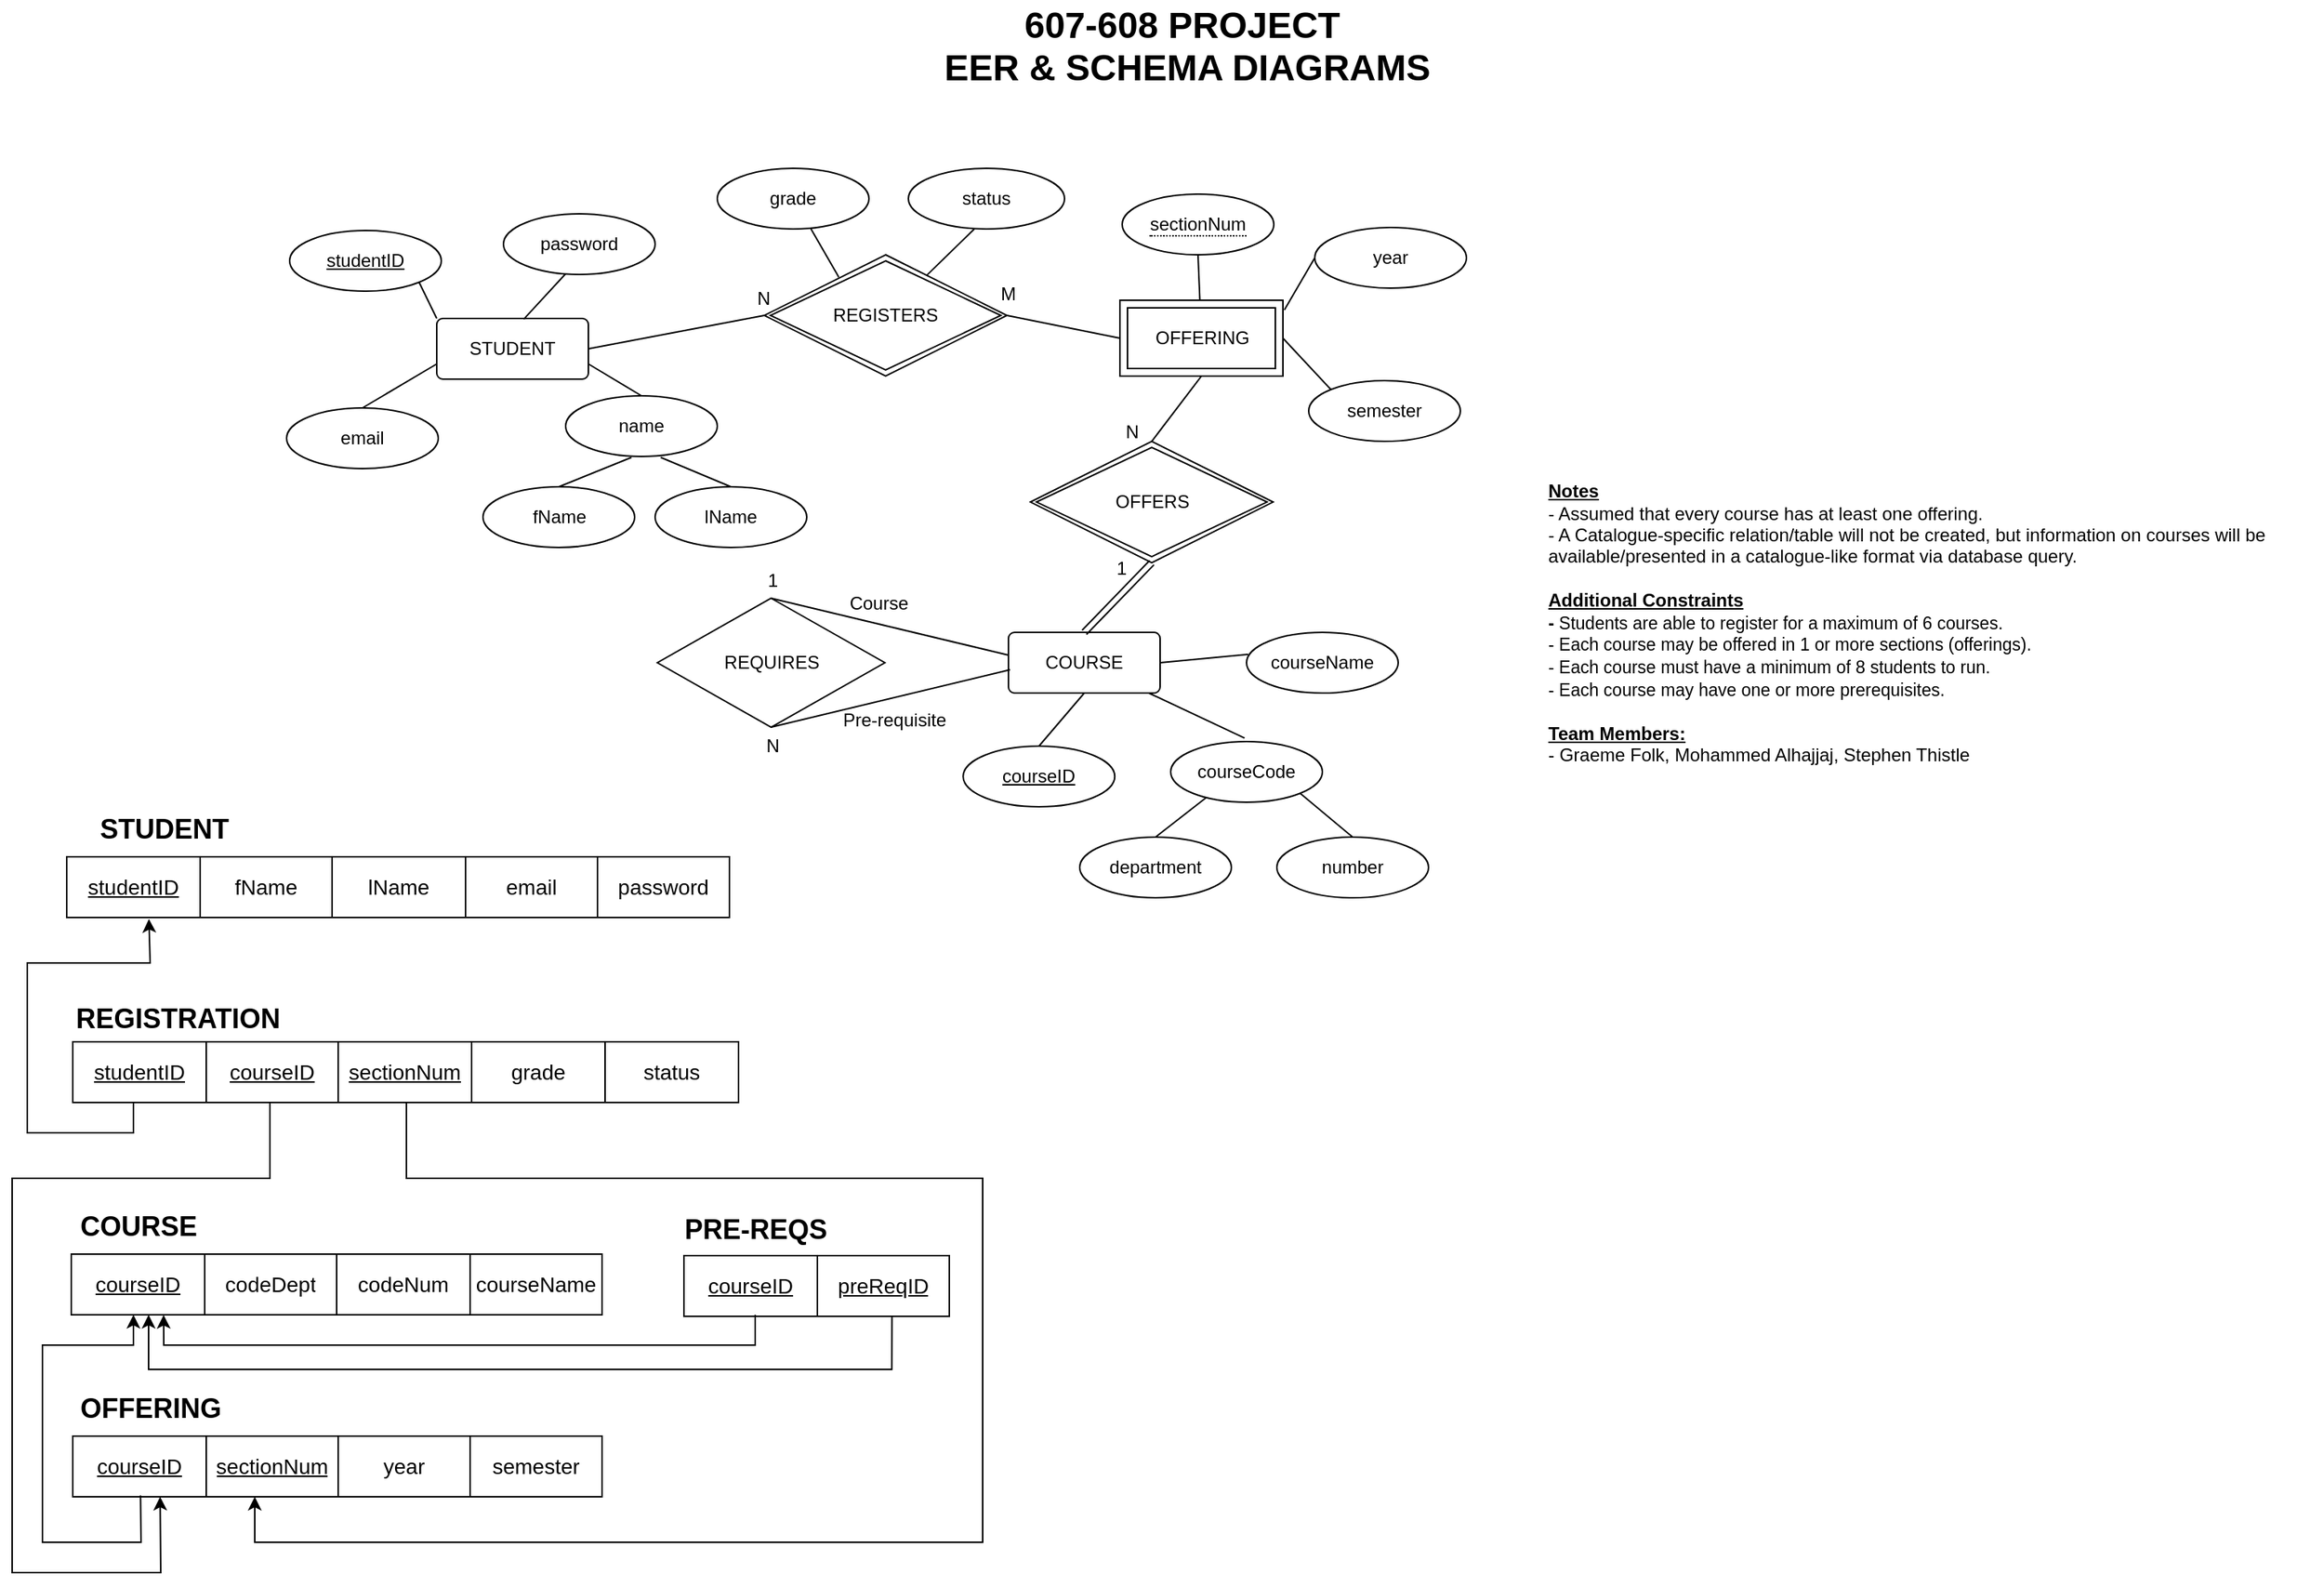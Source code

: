 <mxfile version="20.5.3" type="device"><diagram id="VqgyqqU54xISwpjxFuL8" name="Page-1"><mxGraphModel dx="2209" dy="1080" grid="1" gridSize="10" guides="1" tooltips="1" connect="1" arrows="1" fold="1" page="1" pageScale="1" pageWidth="1654" pageHeight="1169" math="0" shadow="0"><root><mxCell id="0"/><mxCell id="1" parent="0"/><mxCell id="hHO8GgRLqMGiPSyvXYs8-35" value="&lt;div&gt;&lt;b&gt;&lt;u&gt;Notes&lt;/u&gt;&lt;/b&gt;&lt;/div&gt;&lt;div&gt;- Assumed that every course has at least one offering.&lt;/div&gt;&lt;div&gt;- A Catalogue-specific relation/table will not be created, but information on courses will be available/presented in a catal&lt;span style=&quot;white-space: pre;&quot;&gt;ogue-like format via database query.&lt;/span&gt;&lt;/div&gt;&lt;div&gt;&lt;br&gt;&lt;/div&gt;&lt;div&gt;&lt;b&gt;&lt;u&gt;Additional Constraints&lt;/u&gt;&lt;/b&gt;&lt;/div&gt;&lt;div&gt;&lt;span style=&quot;font-size: 11.5px;&quot;&gt;&lt;b&gt;-&amp;nbsp;&lt;/b&gt;Students are able to register for a maximum of 6 courses.&lt;/span&gt;&lt;/div&gt;&lt;div&gt;&lt;span style=&quot;font-size: 11.5px;&quot;&gt;- Each course may be offered in 1 or more sections (offerings).&lt;/span&gt;&lt;/div&gt;&lt;div&gt;&lt;span style=&quot;font-size: 11.5px;&quot;&gt;- Each course must have a minimum of 8 students to run.&lt;/span&gt;&lt;/div&gt;&lt;div&gt;&lt;span style=&quot;font-size: 11.5px;&quot;&gt;- Each course may have one or more prerequisites.&amp;nbsp;&lt;/span&gt;&lt;/div&gt;&lt;div&gt;&lt;br&gt;&lt;/div&gt;&lt;div&gt;&lt;b&gt;&lt;u&gt;Team Members:&lt;/u&gt;&lt;/b&gt;&lt;/div&gt;&lt;div&gt;- Graeme Folk, Mohammed Alhajjaj, Stephen Thistle&lt;/div&gt;" style="text;strokeColor=none;fillColor=none;html=1;whiteSpace=wrap;verticalAlign=middle;overflow=hidden;" parent="1" vertex="1"><mxGeometry x="1090" y="330" width="512.5" height="220" as="geometry"/></mxCell><mxCell id="32PP_eOArhLJbw_r9V2V-1" value="STUDENT" style="rounded=1;arcSize=10;whiteSpace=wrap;html=1;align=center;" parent="1" vertex="1"><mxGeometry x="359" y="239" width="100" height="40" as="geometry"/></mxCell><mxCell id="32PP_eOArhLJbw_r9V2V-2" value="" style="endArrow=none;html=1;rounded=0;entryX=1;entryY=0.75;entryDx=0;entryDy=0;exitX=0.5;exitY=0;exitDx=0;exitDy=0;" parent="1" source="32PP_eOArhLJbw_r9V2V-3" target="32PP_eOArhLJbw_r9V2V-1" edge="1"><mxGeometry relative="1" as="geometry"><mxPoint x="487" y="293" as="sourcePoint"/><mxPoint x="563" y="169" as="targetPoint"/></mxGeometry></mxCell><mxCell id="32PP_eOArhLJbw_r9V2V-3" value="name" style="ellipse;whiteSpace=wrap;html=1;align=center;" parent="1" vertex="1"><mxGeometry x="444" y="290" width="100" height="40" as="geometry"/></mxCell><mxCell id="32PP_eOArhLJbw_r9V2V-5" value="" style="endArrow=none;html=1;rounded=0;entryX=0.573;entryY=0.014;entryDx=0;entryDy=0;exitX=0.416;exitY=0.972;exitDx=0;exitDy=0;exitPerimeter=0;entryPerimeter=0;" parent="1" source="32PP_eOArhLJbw_r9V2V-6" target="32PP_eOArhLJbw_r9V2V-1" edge="1"><mxGeometry relative="1" as="geometry"><mxPoint x="447" y="209" as="sourcePoint"/><mxPoint x="436" y="159" as="targetPoint"/></mxGeometry></mxCell><mxCell id="32PP_eOArhLJbw_r9V2V-6" value="password" style="ellipse;whiteSpace=wrap;html=1;align=center;" parent="1" vertex="1"><mxGeometry x="403" y="170" width="100" height="40" as="geometry"/></mxCell><mxCell id="32PP_eOArhLJbw_r9V2V-7" value="" style="endArrow=none;html=1;rounded=0;entryX=0;entryY=0;entryDx=0;entryDy=0;exitX=1;exitY=1;exitDx=0;exitDy=0;" parent="1" source="32PP_eOArhLJbw_r9V2V-8" target="32PP_eOArhLJbw_r9V2V-1" edge="1"><mxGeometry relative="1" as="geometry"><mxPoint x="478.5" y="94" as="sourcePoint"/><mxPoint x="204" y="179" as="targetPoint"/></mxGeometry></mxCell><mxCell id="32PP_eOArhLJbw_r9V2V-8" value="&lt;u&gt;studentID&lt;/u&gt;" style="ellipse;whiteSpace=wrap;html=1;align=center;" parent="1" vertex="1"><mxGeometry x="262" y="181" width="100" height="40" as="geometry"/></mxCell><mxCell id="32PP_eOArhLJbw_r9V2V-9" value="" style="endArrow=none;html=1;rounded=0;entryX=0;entryY=0.75;entryDx=0;entryDy=0;exitX=0.5;exitY=0;exitDx=0;exitDy=0;" parent="1" source="32PP_eOArhLJbw_r9V2V-10" target="32PP_eOArhLJbw_r9V2V-1" edge="1"><mxGeometry relative="1" as="geometry"><mxPoint x="478.5" y="224" as="sourcePoint"/><mxPoint x="204" y="309" as="targetPoint"/></mxGeometry></mxCell><mxCell id="32PP_eOArhLJbw_r9V2V-10" value="email" style="ellipse;whiteSpace=wrap;html=1;align=center;" parent="1" vertex="1"><mxGeometry x="260" y="298" width="100" height="40" as="geometry"/></mxCell><mxCell id="32PP_eOArhLJbw_r9V2V-13" value="" style="endArrow=none;html=1;rounded=0;exitX=0;exitY=0.5;exitDx=0;exitDy=0;entryX=1;entryY=0.5;entryDx=0;entryDy=0;" parent="1" source="32PP_eOArhLJbw_r9V2V-53" target="32PP_eOArhLJbw_r9V2V-1" edge="1"><mxGeometry relative="1" as="geometry"><mxPoint x="585" y="237" as="sourcePoint"/><mxPoint x="465" y="267" as="targetPoint"/></mxGeometry></mxCell><mxCell id="32PP_eOArhLJbw_r9V2V-14" value="" style="endArrow=none;html=1;rounded=0;entryX=1;entryY=0.5;entryDx=0;entryDy=0;exitX=0;exitY=0.5;exitDx=0;exitDy=0;" parent="1" source="32PP_eOArhLJbw_r9V2V-18" target="32PP_eOArhLJbw_r9V2V-53" edge="1"><mxGeometry relative="1" as="geometry"><mxPoint x="825" y="257" as="sourcePoint"/><mxPoint x="738.12" y="237" as="targetPoint"/></mxGeometry></mxCell><mxCell id="32PP_eOArhLJbw_r9V2V-15" value="" style="endArrow=none;html=1;rounded=0;exitX=0.613;exitY=0.979;exitDx=0;exitDy=0;entryX=0.307;entryY=0.185;entryDx=0;entryDy=0;exitPerimeter=0;entryPerimeter=0;" parent="1" source="32PP_eOArhLJbw_r9V2V-16" target="32PP_eOArhLJbw_r9V2V-53" edge="1"><mxGeometry relative="1" as="geometry"><mxPoint x="964" y="62" as="sourcePoint"/><mxPoint x="623.28" y="217" as="targetPoint"/></mxGeometry></mxCell><mxCell id="32PP_eOArhLJbw_r9V2V-16" value="grade" style="ellipse;whiteSpace=wrap;html=1;align=center;" parent="1" vertex="1"><mxGeometry x="544" y="140" width="100" height="40" as="geometry"/></mxCell><mxCell id="32PP_eOArhLJbw_r9V2V-18" value="OFFERING" style="shape=ext;margin=3;double=1;whiteSpace=wrap;html=1;align=center;" parent="1" vertex="1"><mxGeometry x="809.5" y="227" width="107.5" height="50" as="geometry"/></mxCell><mxCell id="32PP_eOArhLJbw_r9V2V-20" value="M" style="resizable=0;html=1;align=right;verticalAlign=bottom;" parent="1" connectable="0" vertex="1"><mxGeometry x="741.121" y="231.998" as="geometry"/></mxCell><mxCell id="32PP_eOArhLJbw_r9V2V-24" value="N" style="resizable=0;html=1;align=right;verticalAlign=bottom;" parent="1" connectable="0" vertex="1"><mxGeometry x="580.621" y="226.998" as="geometry"><mxPoint x="-1" y="8" as="offset"/></mxGeometry></mxCell><mxCell id="32PP_eOArhLJbw_r9V2V-25" value="COURSE" style="rounded=1;arcSize=10;whiteSpace=wrap;html=1;align=center;" parent="1" vertex="1"><mxGeometry x="736" y="446" width="100" height="40" as="geometry"/></mxCell><mxCell id="32PP_eOArhLJbw_r9V2V-27" value="OFFERS" style="shape=rhombus;double=1;perimeter=rhombusPerimeter;whiteSpace=wrap;html=1;align=center;" parent="1" vertex="1"><mxGeometry x="750.5" y="320.03" width="160" height="80" as="geometry"/></mxCell><mxCell id="32PP_eOArhLJbw_r9V2V-28" value="1" style="resizable=0;html=1;align=right;verticalAlign=bottom;" parent="1" connectable="0" vertex="1"><mxGeometry x="814.503" y="412.998" as="geometry"/></mxCell><mxCell id="32PP_eOArhLJbw_r9V2V-29" value="N" style="resizable=0;html=1;align=right;verticalAlign=bottom;" parent="1" connectable="0" vertex="1"><mxGeometry x="821.871" y="317.996" as="geometry"><mxPoint x="1" y="5" as="offset"/></mxGeometry></mxCell><mxCell id="32PP_eOArhLJbw_r9V2V-31" value="" style="endArrow=none;html=1;rounded=0;entryX=0.5;entryY=0;entryDx=0;entryDy=0;exitX=0.5;exitY=1;exitDx=0;exitDy=0;" parent="1" source="32PP_eOArhLJbw_r9V2V-18" target="32PP_eOArhLJbw_r9V2V-27" edge="1"><mxGeometry relative="1" as="geometry"><mxPoint x="863.75" y="262" as="sourcePoint"/><mxPoint x="756.5" y="262" as="targetPoint"/></mxGeometry></mxCell><mxCell id="32PP_eOArhLJbw_r9V2V-33" value="" style="endArrow=none;html=1;rounded=0;exitX=0.5;exitY=0;exitDx=0;exitDy=0;entryX=0.5;entryY=1;entryDx=0;entryDy=0;" parent="1" source="32PP_eOArhLJbw_r9V2V-34" target="32PP_eOArhLJbw_r9V2V-25" edge="1"><mxGeometry relative="1" as="geometry"><mxPoint x="1104.25" y="450" as="sourcePoint"/><mxPoint x="777.25" y="600" as="targetPoint"/></mxGeometry></mxCell><mxCell id="32PP_eOArhLJbw_r9V2V-34" value="courseID" style="ellipse;whiteSpace=wrap;html=1;align=center;fontStyle=4" parent="1" vertex="1"><mxGeometry x="706.12" y="521" width="100" height="40" as="geometry"/></mxCell><mxCell id="32PP_eOArhLJbw_r9V2V-35" value="" style="endArrow=none;html=1;rounded=0;exitX=0.5;exitY=1;exitDx=0;exitDy=0;" parent="1" source="32PP_eOArhLJbw_r9V2V-37" target="32PP_eOArhLJbw_r9V2V-18" edge="1"><mxGeometry relative="1" as="geometry"><mxPoint x="901.3" y="186.16" as="sourcePoint"/><mxPoint x="1019.375" y="227" as="targetPoint"/></mxGeometry></mxCell><mxCell id="32PP_eOArhLJbw_r9V2V-37" value="&lt;span style=&quot;border-bottom: 1px dotted&quot;&gt;sectionNum&lt;/span&gt;" style="ellipse;whiteSpace=wrap;html=1;align=center;" parent="1" vertex="1"><mxGeometry x="811" y="157" width="100" height="40" as="geometry"/></mxCell><mxCell id="32PP_eOArhLJbw_r9V2V-41" value="" style="endArrow=none;html=1;rounded=0;exitX=0.01;exitY=0.363;exitDx=0;exitDy=0;entryX=1;entryY=0.5;entryDx=0;entryDy=0;exitPerimeter=0;" parent="1" source="32PP_eOArhLJbw_r9V2V-43" target="32PP_eOArhLJbw_r9V2V-25" edge="1"><mxGeometry relative="1" as="geometry"><mxPoint x="646.233" y="480.809" as="sourcePoint"/><mxPoint x="829" y="466.0" as="targetPoint"/></mxGeometry></mxCell><mxCell id="32PP_eOArhLJbw_r9V2V-43" value="courseName" style="ellipse;whiteSpace=wrap;html=1;align=center;" parent="1" vertex="1"><mxGeometry x="893" y="446" width="100" height="40" as="geometry"/></mxCell><mxCell id="32PP_eOArhLJbw_r9V2V-47" value="REQUIRES" style="shape=rhombus;perimeter=rhombusPerimeter;whiteSpace=wrap;html=1;align=center;" parent="1" vertex="1"><mxGeometry x="504.5" y="423.5" width="150" height="85" as="geometry"/></mxCell><mxCell id="32PP_eOArhLJbw_r9V2V-48" value="" style="endArrow=none;html=1;rounded=0;exitX=0;exitY=0.375;exitDx=0;exitDy=0;exitPerimeter=0;entryX=0.5;entryY=0;entryDx=0;entryDy=0;" parent="1" source="32PP_eOArhLJbw_r9V2V-25" target="32PP_eOArhLJbw_r9V2V-47" edge="1"><mxGeometry relative="1" as="geometry"><mxPoint x="686" y="370" as="sourcePoint"/><mxPoint x="570" y="421" as="targetPoint"/></mxGeometry></mxCell><mxCell id="32PP_eOArhLJbw_r9V2V-49" value="" style="endArrow=none;html=1;rounded=0;exitX=0.011;exitY=0.616;exitDx=0;exitDy=0;entryX=0.5;entryY=1;entryDx=0;entryDy=0;exitPerimeter=0;" parent="1" source="32PP_eOArhLJbw_r9V2V-25" target="32PP_eOArhLJbw_r9V2V-47" edge="1"><mxGeometry relative="1" as="geometry"><mxPoint x="750" y="471" as="sourcePoint"/><mxPoint x="577.5" y="433.5" as="targetPoint"/></mxGeometry></mxCell><mxCell id="32PP_eOArhLJbw_r9V2V-51" value="1" style="resizable=0;html=1;align=right;verticalAlign=bottom;" parent="1" connectable="0" vertex="1"><mxGeometry x="584.003" y="420.498" as="geometry"/></mxCell><mxCell id="32PP_eOArhLJbw_r9V2V-52" value="N" style="resizable=0;html=1;align=right;verticalAlign=bottom;direction=south;" parent="1" connectable="0" vertex="1"><mxGeometry x="585.003" y="529.998" as="geometry"/></mxCell><mxCell id="32PP_eOArhLJbw_r9V2V-53" value="REGISTERS" style="shape=rhombus;double=1;perimeter=rhombusPerimeter;whiteSpace=wrap;html=1;align=center;" parent="1" vertex="1"><mxGeometry x="575" y="197" width="160" height="80" as="geometry"/></mxCell><mxCell id="32PP_eOArhLJbw_r9V2V-54" value="" style="shape=link;html=1;rounded=0;entryX=0.5;entryY=0;entryDx=0;entryDy=0;exitX=0.5;exitY=1;exitDx=0;exitDy=0;" parent="1" source="32PP_eOArhLJbw_r9V2V-27" target="32PP_eOArhLJbw_r9V2V-25" edge="1"><mxGeometry relative="1" as="geometry"><mxPoint x="845.5" y="404.03" as="sourcePoint"/><mxPoint x="829" y="194" as="targetPoint"/></mxGeometry></mxCell><mxCell id="32PP_eOArhLJbw_r9V2V-57" value="Course" style="resizable=0;html=1;align=right;verticalAlign=bottom;" parent="1" connectable="0" vertex="1"><mxGeometry x="670.001" y="435.998" as="geometry"/></mxCell><mxCell id="32PP_eOArhLJbw_r9V2V-58" value="Pre-requisite" style="resizable=0;html=1;align=right;verticalAlign=bottom;" parent="1" connectable="0" vertex="1"><mxGeometry x="695.501" y="512.998" as="geometry"/></mxCell><mxCell id="32PP_eOArhLJbw_r9V2V-59" value="department" style="ellipse;whiteSpace=wrap;html=1;align=center;" parent="1" vertex="1"><mxGeometry x="783" y="581" width="100" height="40" as="geometry"/></mxCell><mxCell id="32PP_eOArhLJbw_r9V2V-60" value="" style="endArrow=none;html=1;rounded=0;entryX=0.5;entryY=0;entryDx=0;entryDy=0;exitX=0.235;exitY=0.921;exitDx=0;exitDy=0;exitPerimeter=0;" parent="1" source="32PP_eOArhLJbw_r9V2V-112" target="32PP_eOArhLJbw_r9V2V-59" edge="1"><mxGeometry relative="1" as="geometry"><mxPoint x="923" y="491" as="sourcePoint"/><mxPoint x="839" y="476.0" as="targetPoint"/></mxGeometry></mxCell><mxCell id="32PP_eOArhLJbw_r9V2V-61" value="number" style="ellipse;whiteSpace=wrap;html=1;align=center;" parent="1" vertex="1"><mxGeometry x="913" y="581.03" width="100" height="40" as="geometry"/></mxCell><mxCell id="32PP_eOArhLJbw_r9V2V-62" value="" style="endArrow=none;html=1;rounded=0;entryX=0.5;entryY=0;entryDx=0;entryDy=0;exitX=1;exitY=1;exitDx=0;exitDy=0;" parent="1" source="32PP_eOArhLJbw_r9V2V-112" target="32PP_eOArhLJbw_r9V2V-61" edge="1"><mxGeometry relative="1" as="geometry"><mxPoint x="943" y="491" as="sourcePoint"/><mxPoint x="880.0" y="531.0" as="targetPoint"/></mxGeometry></mxCell><mxCell id="32PP_eOArhLJbw_r9V2V-63" value="" style="shape=table;startSize=0;container=1;collapsible=0;childLayout=tableLayout;fontSize=14;" parent="1" vertex="1"><mxGeometry x="115" y="594" width="437" height="40" as="geometry"/></mxCell><mxCell id="32PP_eOArhLJbw_r9V2V-64" value="" style="shape=tableRow;horizontal=0;startSize=0;swimlaneHead=0;swimlaneBody=0;top=0;left=0;bottom=0;right=0;collapsible=0;dropTarget=0;fillColor=none;points=[[0,0.5],[1,0.5]];portConstraint=eastwest;fontSize=14;" parent="32PP_eOArhLJbw_r9V2V-63" vertex="1"><mxGeometry width="437" height="40" as="geometry"/></mxCell><mxCell id="32PP_eOArhLJbw_r9V2V-65" value="&lt;u&gt;studentID&lt;/u&gt;" style="shape=partialRectangle;html=1;whiteSpace=wrap;connectable=0;overflow=hidden;fillColor=none;top=0;left=0;bottom=0;right=0;pointerEvents=1;fontSize=14;" parent="32PP_eOArhLJbw_r9V2V-64" vertex="1"><mxGeometry width="88" height="40" as="geometry"><mxRectangle width="88" height="40" as="alternateBounds"/></mxGeometry></mxCell><mxCell id="32PP_eOArhLJbw_r9V2V-66" value="fName" style="shape=partialRectangle;html=1;whiteSpace=wrap;connectable=0;overflow=hidden;fillColor=none;top=0;left=0;bottom=0;right=0;pointerEvents=1;fontSize=14;" parent="32PP_eOArhLJbw_r9V2V-64" vertex="1"><mxGeometry x="88" width="87" height="40" as="geometry"><mxRectangle width="87" height="40" as="alternateBounds"/></mxGeometry></mxCell><mxCell id="32PP_eOArhLJbw_r9V2V-67" value="lName" style="shape=partialRectangle;html=1;whiteSpace=wrap;connectable=0;overflow=hidden;fillColor=none;top=0;left=0;bottom=0;right=0;pointerEvents=1;fontSize=14;" parent="32PP_eOArhLJbw_r9V2V-64" vertex="1"><mxGeometry x="175" width="88" height="40" as="geometry"><mxRectangle width="88" height="40" as="alternateBounds"/></mxGeometry></mxCell><mxCell id="32PP_eOArhLJbw_r9V2V-68" value="email" style="shape=partialRectangle;html=1;whiteSpace=wrap;connectable=0;overflow=hidden;fillColor=none;top=0;left=0;bottom=0;right=0;pointerEvents=1;fontSize=14;" parent="32PP_eOArhLJbw_r9V2V-64" vertex="1"><mxGeometry x="263" width="87" height="40" as="geometry"><mxRectangle width="87" height="40" as="alternateBounds"/></mxGeometry></mxCell><mxCell id="32PP_eOArhLJbw_r9V2V-111" value="password" style="shape=partialRectangle;html=1;whiteSpace=wrap;connectable=0;overflow=hidden;fillColor=none;top=0;left=0;bottom=0;right=0;pointerEvents=1;fontSize=14;" parent="32PP_eOArhLJbw_r9V2V-64" vertex="1"><mxGeometry x="350" width="87" height="40" as="geometry"><mxRectangle width="87" height="40" as="alternateBounds"/></mxGeometry></mxCell><mxCell id="32PP_eOArhLJbw_r9V2V-69" value="&lt;font style=&quot;font-size: 18px;&quot;&gt;STUDENT&lt;/font&gt;" style="text;strokeColor=none;fillColor=none;html=1;fontSize=24;fontStyle=1;verticalAlign=middle;align=center;" parent="1" vertex="1"><mxGeometry x="129" y="554" width="100" height="40" as="geometry"/></mxCell><mxCell id="32PP_eOArhLJbw_r9V2V-70" value="fName" style="ellipse;whiteSpace=wrap;html=1;align=center;" parent="1" vertex="1"><mxGeometry x="389.5" y="350" width="100" height="40" as="geometry"/></mxCell><mxCell id="32PP_eOArhLJbw_r9V2V-71" value="" style="endArrow=none;html=1;rounded=0;entryX=0.5;entryY=0;entryDx=0;entryDy=0;exitX=0.434;exitY=1.016;exitDx=0;exitDy=0;exitPerimeter=0;" parent="1" source="32PP_eOArhLJbw_r9V2V-3" target="32PP_eOArhLJbw_r9V2V-70" edge="1"><mxGeometry relative="1" as="geometry"><mxPoint x="483" y="340" as="sourcePoint"/><mxPoint x="593" y="274.5" as="targetPoint"/></mxGeometry></mxCell><mxCell id="32PP_eOArhLJbw_r9V2V-72" value="lName" style="ellipse;whiteSpace=wrap;html=1;align=center;" parent="1" vertex="1"><mxGeometry x="503" y="350" width="100" height="40" as="geometry"/></mxCell><mxCell id="32PP_eOArhLJbw_r9V2V-73" value="" style="endArrow=none;html=1;rounded=0;entryX=0.5;entryY=0;entryDx=0;entryDy=0;exitX=0.627;exitY=1.016;exitDx=0;exitDy=0;exitPerimeter=0;" parent="1" source="32PP_eOArhLJbw_r9V2V-3" target="32PP_eOArhLJbw_r9V2V-72" edge="1"><mxGeometry relative="1" as="geometry"><mxPoint x="510.12" y="359.5" as="sourcePoint"/><mxPoint x="634.0" y="329.5" as="targetPoint"/></mxGeometry></mxCell><mxCell id="32PP_eOArhLJbw_r9V2V-74" value="" style="shape=table;startSize=0;container=1;collapsible=0;childLayout=tableLayout;fontSize=14;" parent="1" vertex="1"><mxGeometry x="119" y="715.97" width="439" height="39.99" as="geometry"/></mxCell><mxCell id="32PP_eOArhLJbw_r9V2V-75" value="" style="shape=tableRow;horizontal=0;startSize=0;swimlaneHead=0;swimlaneBody=0;top=0;left=0;bottom=0;right=0;collapsible=0;dropTarget=0;fillColor=none;points=[[0,0.5],[1,0.5]];portConstraint=eastwest;fontSize=14;movable=0;resizable=0;rotatable=0;deletable=0;editable=0;connectable=0;" parent="32PP_eOArhLJbw_r9V2V-74" vertex="1"><mxGeometry width="439" height="40" as="geometry"/></mxCell><mxCell id="32PP_eOArhLJbw_r9V2V-76" value="&lt;u&gt;studentID&lt;/u&gt;" style="shape=partialRectangle;html=1;whiteSpace=wrap;connectable=0;overflow=hidden;fillColor=none;top=0;left=0;bottom=0;right=0;pointerEvents=1;fontSize=14;" parent="32PP_eOArhLJbw_r9V2V-75" vertex="1"><mxGeometry width="88" height="40" as="geometry"><mxRectangle width="88" height="40" as="alternateBounds"/></mxGeometry></mxCell><mxCell id="32PP_eOArhLJbw_r9V2V-77" value="&lt;u&gt;courseID&lt;/u&gt;" style="shape=partialRectangle;html=1;whiteSpace=wrap;connectable=0;overflow=hidden;fillColor=none;top=0;left=0;bottom=0;right=0;pointerEvents=1;fontSize=14;" parent="32PP_eOArhLJbw_r9V2V-75" vertex="1"><mxGeometry x="88" width="87" height="40" as="geometry"><mxRectangle width="87" height="40" as="alternateBounds"/></mxGeometry></mxCell><mxCell id="32PP_eOArhLJbw_r9V2V-78" value="&lt;u&gt;sectionNum&lt;/u&gt;" style="shape=partialRectangle;html=1;whiteSpace=wrap;connectable=0;overflow=hidden;fillColor=none;top=0;left=0;bottom=0;right=0;pointerEvents=1;fontSize=14;" parent="32PP_eOArhLJbw_r9V2V-75" vertex="1"><mxGeometry x="175" width="88" height="40" as="geometry"><mxRectangle width="88" height="40" as="alternateBounds"/></mxGeometry></mxCell><mxCell id="8QyhVxJQzOs2oL3HDcfx-3" value="grade" style="shape=partialRectangle;html=1;whiteSpace=wrap;connectable=0;overflow=hidden;fillColor=none;top=0;left=0;bottom=0;right=0;pointerEvents=1;fontSize=14;" vertex="1" parent="32PP_eOArhLJbw_r9V2V-75"><mxGeometry x="263" width="88" height="40" as="geometry"><mxRectangle width="88" height="40" as="alternateBounds"/></mxGeometry></mxCell><mxCell id="8QyhVxJQzOs2oL3HDcfx-4" value="status" style="shape=partialRectangle;html=1;whiteSpace=wrap;connectable=0;overflow=hidden;fillColor=none;top=0;left=0;bottom=0;right=0;pointerEvents=1;fontSize=14;" vertex="1" parent="32PP_eOArhLJbw_r9V2V-75"><mxGeometry x="351" width="88" height="40" as="geometry"><mxRectangle width="88" height="40" as="alternateBounds"/></mxGeometry></mxCell><mxCell id="32PP_eOArhLJbw_r9V2V-80" value="&lt;font size=&quot;4&quot;&gt;REGISTRATION&lt;/font&gt;" style="text;strokeColor=none;fillColor=none;html=1;fontSize=24;fontStyle=1;verticalAlign=middle;align=center;" parent="1" vertex="1"><mxGeometry x="138" y="678.97" width="100" height="40" as="geometry"/></mxCell><mxCell id="32PP_eOArhLJbw_r9V2V-81" value="" style="shape=table;startSize=0;container=1;collapsible=0;childLayout=tableLayout;fontSize=14;" parent="1" vertex="1"><mxGeometry x="119" y="976" width="349" height="39.97" as="geometry"/></mxCell><mxCell id="32PP_eOArhLJbw_r9V2V-82" value="" style="shape=tableRow;horizontal=0;startSize=0;swimlaneHead=0;swimlaneBody=0;top=0;left=0;bottom=0;right=0;collapsible=0;dropTarget=0;fillColor=none;points=[[0,0.5],[1,0.5]];portConstraint=eastwest;fontSize=14;" parent="32PP_eOArhLJbw_r9V2V-81" vertex="1"><mxGeometry width="349" height="40" as="geometry"/></mxCell><mxCell id="32PP_eOArhLJbw_r9V2V-83" value="&lt;u&gt;courseID&lt;/u&gt;" style="shape=partialRectangle;html=1;whiteSpace=wrap;connectable=0;overflow=hidden;fillColor=none;top=0;left=0;bottom=0;right=0;pointerEvents=1;fontSize=14;" parent="32PP_eOArhLJbw_r9V2V-82" vertex="1"><mxGeometry width="88" height="40" as="geometry"><mxRectangle width="88" height="40" as="alternateBounds"/></mxGeometry></mxCell><mxCell id="32PP_eOArhLJbw_r9V2V-84" value="&lt;u&gt;sectionNum&lt;/u&gt;" style="shape=partialRectangle;html=1;whiteSpace=wrap;connectable=0;overflow=hidden;fillColor=none;top=0;left=0;bottom=0;right=0;pointerEvents=1;fontSize=14;" parent="32PP_eOArhLJbw_r9V2V-82" vertex="1"><mxGeometry x="88" width="87" height="40" as="geometry"><mxRectangle width="87" height="40" as="alternateBounds"/></mxGeometry></mxCell><mxCell id="8QyhVxJQzOs2oL3HDcfx-5" value="year" style="shape=partialRectangle;html=1;whiteSpace=wrap;connectable=0;overflow=hidden;fillColor=none;top=0;left=0;bottom=0;right=0;pointerEvents=1;fontSize=14;" vertex="1" parent="32PP_eOArhLJbw_r9V2V-82"><mxGeometry x="175" width="87" height="40" as="geometry"><mxRectangle width="87" height="40" as="alternateBounds"/></mxGeometry></mxCell><mxCell id="8QyhVxJQzOs2oL3HDcfx-6" value="semester" style="shape=partialRectangle;html=1;whiteSpace=wrap;connectable=0;overflow=hidden;fillColor=none;top=0;left=0;bottom=0;right=0;pointerEvents=1;fontSize=14;" vertex="1" parent="32PP_eOArhLJbw_r9V2V-82"><mxGeometry x="262" width="87" height="40" as="geometry"><mxRectangle width="87" height="40" as="alternateBounds"/></mxGeometry></mxCell><mxCell id="32PP_eOArhLJbw_r9V2V-87" value="&lt;font size=&quot;4&quot;&gt;OFFERING&lt;/font&gt;" style="text;strokeColor=none;fillColor=none;html=1;fontSize=24;fontStyle=1;verticalAlign=middle;align=center;" parent="1" vertex="1"><mxGeometry x="120" y="935.97" width="100" height="40" as="geometry"/></mxCell><mxCell id="32PP_eOArhLJbw_r9V2V-92" value="" style="shape=table;startSize=0;container=1;collapsible=0;childLayout=tableLayout;fontSize=14;" parent="1" vertex="1"><mxGeometry x="118" y="856" width="350" height="40" as="geometry"/></mxCell><mxCell id="32PP_eOArhLJbw_r9V2V-93" value="" style="shape=tableRow;horizontal=0;startSize=0;swimlaneHead=0;swimlaneBody=0;top=0;left=0;bottom=0;right=0;collapsible=0;dropTarget=0;fillColor=none;points=[[0,0.5],[1,0.5]];portConstraint=eastwest;fontSize=14;" parent="32PP_eOArhLJbw_r9V2V-92" vertex="1"><mxGeometry width="350" height="40" as="geometry"/></mxCell><mxCell id="32PP_eOArhLJbw_r9V2V-94" value="&lt;u&gt;courseID&lt;/u&gt;" style="shape=partialRectangle;html=1;whiteSpace=wrap;connectable=0;overflow=hidden;fillColor=none;top=0;left=0;bottom=0;right=0;pointerEvents=1;fontSize=14;" parent="32PP_eOArhLJbw_r9V2V-93" vertex="1"><mxGeometry width="88" height="40" as="geometry"><mxRectangle width="88" height="40" as="alternateBounds"/></mxGeometry></mxCell><mxCell id="32PP_eOArhLJbw_r9V2V-95" value="codeDept" style="shape=partialRectangle;html=1;whiteSpace=wrap;connectable=0;overflow=hidden;fillColor=none;top=0;left=0;bottom=0;right=0;pointerEvents=1;fontSize=14;" parent="32PP_eOArhLJbw_r9V2V-93" vertex="1"><mxGeometry x="88" width="87" height="40" as="geometry"><mxRectangle width="87" height="40" as="alternateBounds"/></mxGeometry></mxCell><mxCell id="32PP_eOArhLJbw_r9V2V-96" value="codeNum" style="shape=partialRectangle;html=1;whiteSpace=wrap;connectable=0;overflow=hidden;fillColor=none;top=0;left=0;bottom=0;right=0;pointerEvents=1;fontSize=14;" parent="32PP_eOArhLJbw_r9V2V-93" vertex="1"><mxGeometry x="175" width="88" height="40" as="geometry"><mxRectangle width="88" height="40" as="alternateBounds"/></mxGeometry></mxCell><mxCell id="32PP_eOArhLJbw_r9V2V-97" value="courseName" style="shape=partialRectangle;html=1;whiteSpace=wrap;connectable=0;overflow=hidden;fillColor=none;top=0;left=0;bottom=0;right=0;pointerEvents=1;fontSize=14;" parent="32PP_eOArhLJbw_r9V2V-93" vertex="1"><mxGeometry x="263" width="87" height="40" as="geometry"><mxRectangle width="87" height="40" as="alternateBounds"/></mxGeometry></mxCell><mxCell id="32PP_eOArhLJbw_r9V2V-98" value="&lt;font size=&quot;4&quot;&gt;COURSE&lt;/font&gt;" style="text;strokeColor=none;fillColor=none;html=1;fontSize=24;fontStyle=1;verticalAlign=middle;align=center;" parent="1" vertex="1"><mxGeometry x="112" y="815.97" width="100" height="40" as="geometry"/></mxCell><mxCell id="32PP_eOArhLJbw_r9V2V-103" value="" style="endArrow=classic;html=1;rounded=0;fontSize=18;exitX=0.128;exitY=0.978;exitDx=0;exitDy=0;exitPerimeter=0;" parent="1" edge="1" source="32PP_eOArhLJbw_r9V2V-82"><mxGeometry width="50" height="50" relative="1" as="geometry"><mxPoint x="169" y="1015.97" as="sourcePoint"/><mxPoint x="159" y="895.97" as="targetPoint"/><Array as="points"><mxPoint x="164" y="1045.97"/><mxPoint x="99" y="1045.97"/><mxPoint x="99" y="915.97"/><mxPoint x="159" y="915.97"/></Array></mxGeometry></mxCell><mxCell id="32PP_eOArhLJbw_r9V2V-110" value="" style="endArrow=classic;html=1;rounded=0;fontSize=18;" parent="1" edge="1"><mxGeometry width="50" height="50" relative="1" as="geometry"><mxPoint x="339" y="755.97" as="sourcePoint"/><mxPoint x="239" y="1015.97" as="targetPoint"/><Array as="points"><mxPoint x="339" y="805.97"/><mxPoint x="719" y="805.97"/><mxPoint x="719" y="1045.97"/><mxPoint x="239" y="1045.97"/></Array></mxGeometry></mxCell><mxCell id="32PP_eOArhLJbw_r9V2V-112" value="courseCode" style="ellipse;whiteSpace=wrap;html=1;align=center;" parent="1" vertex="1"><mxGeometry x="843" y="518" width="100" height="40" as="geometry"/></mxCell><mxCell id="32PP_eOArhLJbw_r9V2V-113" value="" style="endArrow=none;html=1;rounded=0;exitX=0.487;exitY=-0.058;exitDx=0;exitDy=0;exitPerimeter=0;" parent="1" source="32PP_eOArhLJbw_r9V2V-112" target="32PP_eOArhLJbw_r9V2V-25" edge="1"><mxGeometry relative="1" as="geometry"><mxPoint x="903" y="540" as="sourcePoint"/><mxPoint x="846" y="476" as="targetPoint"/></mxGeometry></mxCell><mxCell id="32PP_eOArhLJbw_r9V2V-121" value="" style="shape=table;startSize=0;container=1;collapsible=0;childLayout=tableLayout;fontSize=14;" parent="1" vertex="1"><mxGeometry x="522" y="857" width="175" height="40" as="geometry"/></mxCell><mxCell id="32PP_eOArhLJbw_r9V2V-122" value="" style="shape=tableRow;horizontal=0;startSize=0;swimlaneHead=0;swimlaneBody=0;top=0;left=0;bottom=0;right=0;collapsible=0;dropTarget=0;fillColor=none;points=[[0,0.5],[1,0.5]];portConstraint=eastwest;fontSize=14;" parent="32PP_eOArhLJbw_r9V2V-121" vertex="1"><mxGeometry width="175" height="40" as="geometry"/></mxCell><mxCell id="32PP_eOArhLJbw_r9V2V-123" value="&lt;u&gt;courseID&lt;/u&gt;" style="shape=partialRectangle;html=1;whiteSpace=wrap;connectable=0;overflow=hidden;fillColor=none;top=0;left=0;bottom=0;right=0;pointerEvents=1;fontSize=14;" parent="32PP_eOArhLJbw_r9V2V-122" vertex="1"><mxGeometry width="88" height="40" as="geometry"><mxRectangle width="88" height="40" as="alternateBounds"/></mxGeometry></mxCell><mxCell id="32PP_eOArhLJbw_r9V2V-124" value="&lt;u&gt;preReqID&lt;/u&gt;" style="shape=partialRectangle;html=1;whiteSpace=wrap;connectable=0;overflow=hidden;fillColor=none;top=0;left=0;bottom=0;right=0;pointerEvents=1;fontSize=14;" parent="32PP_eOArhLJbw_r9V2V-122" vertex="1"><mxGeometry x="88" width="87" height="40" as="geometry"><mxRectangle width="87" height="40" as="alternateBounds"/></mxGeometry></mxCell><mxCell id="32PP_eOArhLJbw_r9V2V-126" value="&lt;font size=&quot;4&quot;&gt;PRE-&lt;span style=&quot;white-space: pre;&quot;&gt;REQS&lt;/span&gt;&lt;/font&gt;" style="text;strokeColor=none;fillColor=none;html=1;fontSize=24;fontStyle=1;verticalAlign=middle;align=center;" parent="1" vertex="1"><mxGeometry x="519" y="817.97" width="100" height="40" as="geometry"/></mxCell><mxCell id="32PP_eOArhLJbw_r9V2V-127" value="" style="endArrow=classic;html=1;rounded=0;fontSize=18;entryX=0.124;entryY=1.024;entryDx=0;entryDy=0;entryPerimeter=0;" parent="1" target="32PP_eOArhLJbw_r9V2V-64" edge="1"><mxGeometry width="50" height="50" relative="1" as="geometry"><mxPoint x="159" y="755.97" as="sourcePoint"/><mxPoint x="169.137" y="643.96" as="targetPoint"/><Array as="points"><mxPoint x="159" y="775.97"/><mxPoint x="89" y="775.97"/><mxPoint x="89" y="663.97"/><mxPoint x="170" y="663.97"/></Array></mxGeometry></mxCell><mxCell id="32PP_eOArhLJbw_r9V2V-128" value="" style="endArrow=classic;html=1;rounded=0;fontSize=18;movable=1;resizable=1;rotatable=1;deletable=1;editable=1;connectable=1;exitX=0.784;exitY=0.993;exitDx=0;exitDy=0;exitPerimeter=0;" parent="1" source="32PP_eOArhLJbw_r9V2V-122" edge="1"><mxGeometry width="50" height="50" relative="1" as="geometry"><mxPoint x="659.1" y="911.97" as="sourcePoint"/><mxPoint x="169" y="895.97" as="targetPoint"/><Array as="points"><mxPoint x="659.1" y="931.97"/><mxPoint x="169" y="931.97"/></Array></mxGeometry></mxCell><mxCell id="MQwZbloVMb_fH8cOTCtg-1" value="" style="endArrow=classic;html=1;rounded=0;fontSize=18;entryX=0.165;entryY=0.999;entryDx=0;entryDy=0;entryPerimeter=0;" parent="1" target="32PP_eOArhLJbw_r9V2V-82" edge="1"><mxGeometry width="50" height="50" relative="1" as="geometry"><mxPoint x="249" y="755.97" as="sourcePoint"/><mxPoint x="463.8" y="896.04" as="targetPoint"/><Array as="points"><mxPoint x="249" y="805.97"/><mxPoint x="79" y="805.97"/><mxPoint x="79" y="1065.97"/><mxPoint x="177" y="1065.97"/></Array></mxGeometry></mxCell><mxCell id="8QyhVxJQzOs2oL3HDcfx-1" value="year" style="ellipse;whiteSpace=wrap;html=1;align=center;" vertex="1" parent="1"><mxGeometry x="938" y="179" width="100" height="40" as="geometry"/></mxCell><mxCell id="8QyhVxJQzOs2oL3HDcfx-2" value="semester" style="ellipse;whiteSpace=wrap;html=1;align=center;" vertex="1" parent="1"><mxGeometry x="934" y="280.03" width="100" height="40" as="geometry"/></mxCell><mxCell id="8QyhVxJQzOs2oL3HDcfx-7" value="status" style="ellipse;whiteSpace=wrap;html=1;align=center;" vertex="1" parent="1"><mxGeometry x="670" y="140" width="103" height="40" as="geometry"/></mxCell><mxCell id="8QyhVxJQzOs2oL3HDcfx-8" value="" style="endArrow=none;html=1;rounded=0;exitX=0.422;exitY=1;exitDx=0;exitDy=0;exitPerimeter=0;" edge="1" parent="1" source="8QyhVxJQzOs2oL3HDcfx-7" target="32PP_eOArhLJbw_r9V2V-53"><mxGeometry relative="1" as="geometry"><mxPoint x="615.3" y="189.16" as="sourcePoint"/><mxPoint x="634.12" y="221.8" as="targetPoint"/></mxGeometry></mxCell><mxCell id="8QyhVxJQzOs2oL3HDcfx-9" value="" style="endArrow=none;html=1;rounded=0;exitX=0;exitY=0.5;exitDx=0;exitDy=0;entryX=1.009;entryY=0.127;entryDx=0;entryDy=0;entryPerimeter=0;" edge="1" parent="1" source="8QyhVxJQzOs2oL3HDcfx-1" target="32PP_eOArhLJbw_r9V2V-18"><mxGeometry relative="1" as="geometry"><mxPoint x="895" y="207.0" as="sourcePoint"/><mxPoint x="893" y="230" as="targetPoint"/></mxGeometry></mxCell><mxCell id="8QyhVxJQzOs2oL3HDcfx-10" value="" style="endArrow=none;html=1;rounded=0;exitX=0;exitY=0;exitDx=0;exitDy=0;entryX=1;entryY=0.5;entryDx=0;entryDy=0;" edge="1" parent="1" source="8QyhVxJQzOs2oL3HDcfx-2" target="32PP_eOArhLJbw_r9V2V-18"><mxGeometry relative="1" as="geometry"><mxPoint x="953" y="210" as="sourcePoint"/><mxPoint x="923" y="250" as="targetPoint"/></mxGeometry></mxCell><mxCell id="32PP_eOArhLJbw_r9V2V-100" value="" style="endArrow=classic;html=1;rounded=0;fontSize=18;movable=1;resizable=1;rotatable=1;deletable=1;editable=1;connectable=1;entryX=0.174;entryY=1.002;entryDx=0;entryDy=0;entryPerimeter=0;" parent="1" target="32PP_eOArhLJbw_r9V2V-93" edge="1"><mxGeometry width="50" height="50" relative="1" as="geometry"><mxPoint x="569" y="895.97" as="sourcePoint"/><mxPoint x="167.55" y="1026.02" as="targetPoint"/><Array as="points"><mxPoint x="569" y="915.97"/><mxPoint x="179" y="915.97"/></Array></mxGeometry></mxCell><mxCell id="8QyhVxJQzOs2oL3HDcfx-11" value="&lt;div&gt;&lt;b&gt;&lt;font style=&quot;font-size: 24px;&quot;&gt;607-608 PROJECT&amp;nbsp;&lt;/font&gt;&lt;/b&gt;&lt;/div&gt;&lt;div&gt;&lt;b&gt;&lt;font style=&quot;font-size: 24px;&quot;&gt;EER &amp;amp; SCHEMA DIAGRAMS&lt;/font&gt;&lt;/b&gt;&lt;/div&gt;" style="text;strokeColor=none;fillColor=none;html=1;whiteSpace=wrap;verticalAlign=middle;overflow=hidden;align=center;" vertex="1" parent="1"><mxGeometry x="575" y="29" width="558" height="59.97" as="geometry"/></mxCell></root></mxGraphModel></diagram></mxfile>